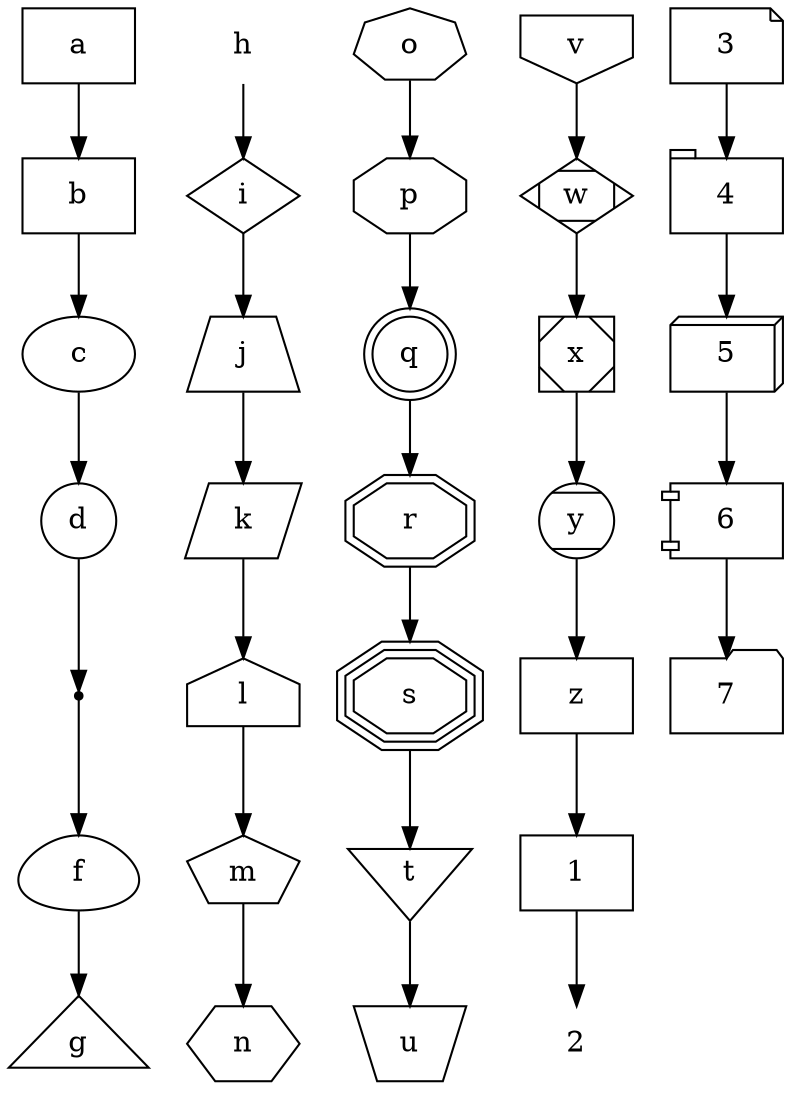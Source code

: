 digraph G {
 a [shape=box]
 b [shape=polygon]
 c [shape=ellipse]
 d [shape=circle]
 e [shape=point]
 f [shape=egg]
 g [shape=triangle]
 h [shape=plaintext]
 i [shape=diamond]
 j [shape=trapezium]
 k [shape=parallelogram]
 l [shape=house]
 m [shape=pentagon]
 n [shape=hexagon]
 o [shape=septagon]
 p [shape=octagon]
 q [shape=doublecircle]
 r [shape=doubleoctagon]
 s [shape=tripleoctagon]
 t [shape=invtriangle]
 u [shape=invtrapezium]
 v [shape=invhouse]
 w [shape=Mdiamond]
 x [shape=Msquare]
 y [shape=Mcircle]
 z [shape=rect]
 1 [shape=rectangle]
 2 [shape=none]
 3 [shape=note]
 4 [shape=tab]
 5 [shape=box3d]
 6 [shape=component]
 7 [shape=folder]
 a  -> b  -> c  -> d  -> e  -> f  -> g
 h  -> i  -> j  -> k  -> l  -> m  -> n
 o  -> p  -> q  -> r  -> s  -> t  -> u
 v  -> w  -> x  -> y  -> z  -> 1  -> 2
 3  -> 4  -> 5  -> 6  -> 7
}
